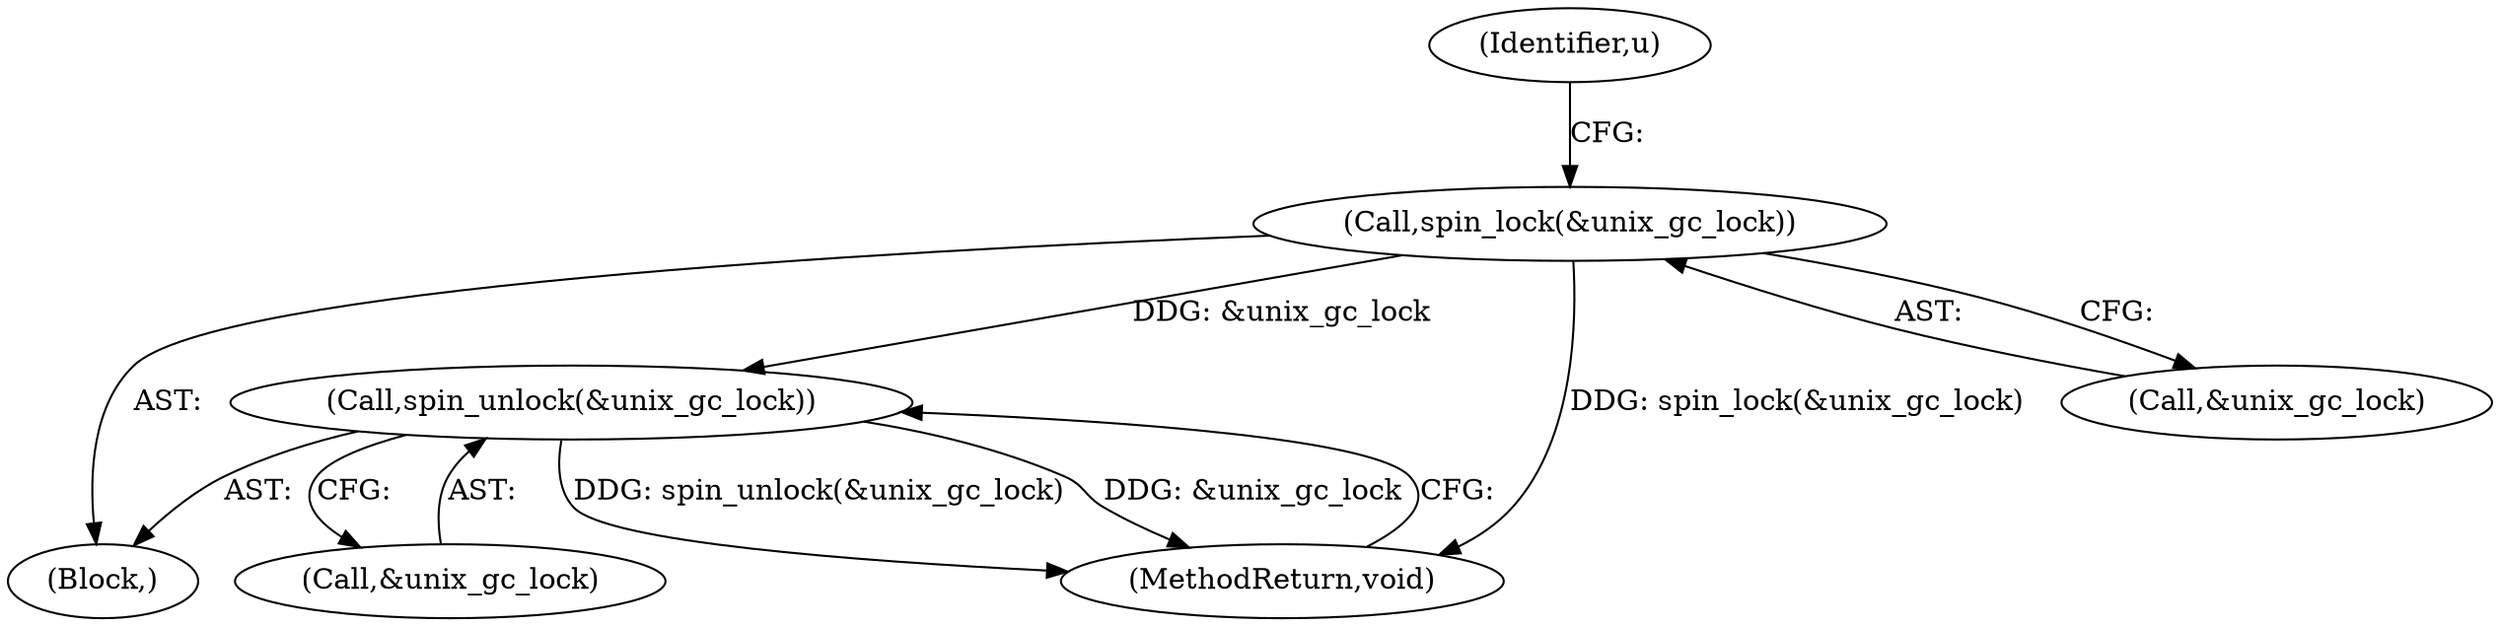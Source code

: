 digraph "1_linux_712f4aad406bb1ed67f3f98d04c044191f0ff593_1@del" {
"1000138" [label="(Call,spin_unlock(&unix_gc_lock))"];
"1000116" [label="(Call,spin_lock(&unix_gc_lock))"];
"1000139" [label="(Call,&unix_gc_lock)"];
"1000138" [label="(Call,spin_unlock(&unix_gc_lock))"];
"1000110" [label="(Block,)"];
"1000123" [label="(Identifier,u)"];
"1000116" [label="(Call,spin_lock(&unix_gc_lock))"];
"1000141" [label="(MethodReturn,void)"];
"1000117" [label="(Call,&unix_gc_lock)"];
"1000138" -> "1000110"  [label="AST: "];
"1000138" -> "1000139"  [label="CFG: "];
"1000139" -> "1000138"  [label="AST: "];
"1000141" -> "1000138"  [label="CFG: "];
"1000138" -> "1000141"  [label="DDG: spin_unlock(&unix_gc_lock)"];
"1000138" -> "1000141"  [label="DDG: &unix_gc_lock"];
"1000116" -> "1000138"  [label="DDG: &unix_gc_lock"];
"1000116" -> "1000110"  [label="AST: "];
"1000116" -> "1000117"  [label="CFG: "];
"1000117" -> "1000116"  [label="AST: "];
"1000123" -> "1000116"  [label="CFG: "];
"1000116" -> "1000141"  [label="DDG: spin_lock(&unix_gc_lock)"];
}
